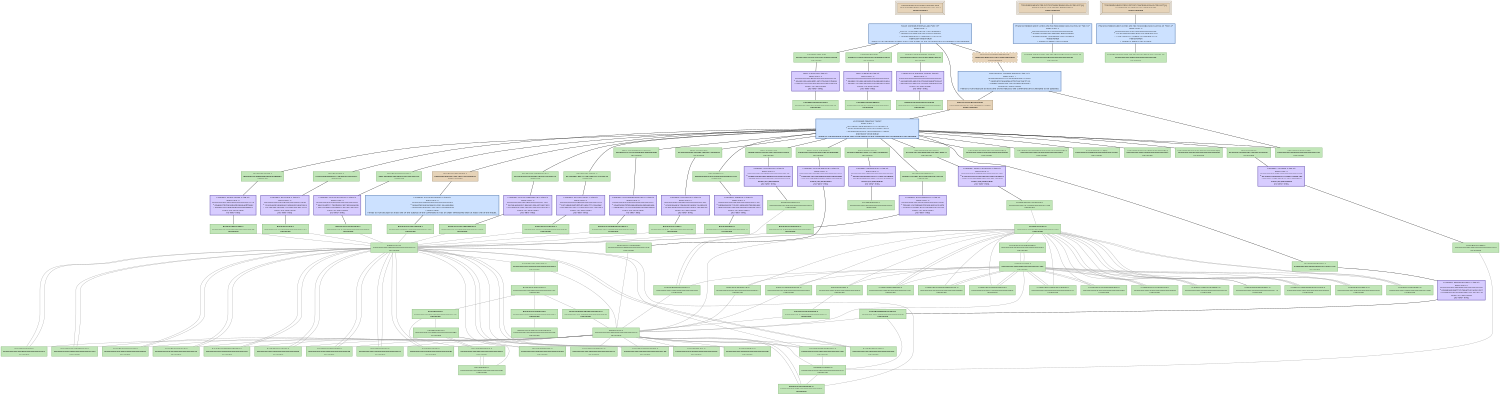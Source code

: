 digraph StoreBit {
   size = "10.000000,8.500000";
   concentrate = false;

   node [ shape = box, style = filled, color = "0.3 0.5 0.6", fillcolor = "0.3 0.2 0.9", fontname = "Monaco", fontsize = "9" ];
   n00001 [ label = "Development/StoreBit.mexmac.app\n74a5839dbfaf097516be28013161a15c\nDepsUpdated", color = "0.1 0.5 0.5", fillcolor = "0.1 0.2 0.9", peripheries = 3 ];
   n00002 [ label = "Contents/Info.plist\n6966552307c56476497679c86d1f9cbd\nUpToDate" ];
   n00003 [ label = "StoreBit.build/Info.plist\n000000004355ff870000000000000295\nUpToDate" ];
   n00004 [ label = "Contents/PkgInfo\n5e8b621536ec480953d1a6888ecc8a94\nUpToDate" ];
   n00005 [ label = "StoreBit.build/PkgInfo\n000000004355ff870000000000000008\nUpToDate" ];
   n00006 [ label = "English.lproj/InfoPlist.strings\n44838d3224e5d1a27ce9528e8f7e024f\nUpToDate" ];
   n00007 [ label = "English.lproj/InfoPlist.strings\n00000000434c45840000000000000228\nUpToDate" ];
   n00008 [ label = "ppc/PsychError.o\n78beb7d3ea1b2cb19b01b3430e7335cf\nUpToDate" ];
   n00009 [ label = "Base/PsychError.c\n00000000434c4585000000000000563d\nUpToDate" ];
   n00010 [ label = "ppc/PsychRegisterProject.o\n3b4df4d31c7a7205eedd604dab9a98f8\nUpToDate" ];
   n00011 [ label = "Base/PsychRegisterProject.c\n00000000434c458500000000000012e6\nUpToDate" ];
   n00012 [ label = "ppc/PsychHelp.o\n6c4958a4e09435d3d91a8e2c14688669\nUpToDate" ];
   n00013 [ label = "Base/PsychHelp.c\n00000000434c811d00000000000005b8\nUpToDate" ];
   n00014 [ label = "ppc/MiniBox.o\n9bd0a3688524647ea90b42b7eb5e1637\nUpToDate" ];
   n00015 [ label = "Base/MiniBox.c\n00000000434c45850000000000000f4f\nUpToDate" ];
   n00016 [ label = "ppc/PsychMemory.o\nf298a01c04de1fc5702e94855a192543\nUpToDate" ];
   n00017 [ label = "Base/PsychMemory.c\n00000000434ca96200000000000003a4\nUpToDate" ];
   n00018 [ label = "ppc/ProjectTable.o\ndb4b687f2c9fdbf9df6d09e46fffb8b2\nUpToDate" ];
   n00019 [ label = "Base/ProjectTable.c\n00000000434c4585000000000000023a\nUpToDate" ];
   n00020 [ label = "ppc/PsychInit.o\n1ca294ad62bdaa4113d3e05b1e8c3287\nUpToDate" ];
   n00021 [ label = "Base/PsychInit.c\n00000000434c45850000000000000759\nUpToDate" ];
   n00022 [ label = "ppc/PsychTimeGlue.o\ncd5a8327e49f8309e655ff63cd68d8d8\nUpToDate" ];
   n00023 [ label = "Base/PsychTimeGlue.c\n000000004355ef98000000000000157f\nUpToDate" ];
   n00024 [ label = "ppc/PsychStructGlue.o\n38b138df8242a4df05cc857852a43675\nUpToDate" ];
   n00025 [ label = "Base/PsychStructGlue.c\n00000000434c45850000000000002bb8\nUpToDate" ];
   n00026 [ label = "ppc/PsychVersioning.o\n98a6dfacd6a69012601dc8136446ba94\nDepsUpdated", color = "0.1 0.5 0.5", fillcolor = "0.1 0.2 0.9" ];
   n00027 [ label = "Base/PsychVersioning.c\n000000004356001300000000000014ee\nUpToDate" ];
   n00028 [ label = "ppc/MODULEVersion.o\ne740ac787499fd488682764e6189f271\nUpToDate" ];
   n00029 [ label = "Screen/MODULEVersion.c\n000000004355ff7d000000000000124e\nUpToDate" ];
   n00030 [ label = "ppc/PsychScriptingGlue.o\n9cc98460a3795283861d564270a26e13\nUpToDate" ];
   n00031 [ label = "Base/PsychScriptingGlue.c\n00000000434c458500000000000105c5\nUpToDate" ];
   n00032 [ label = "ppc/mexversion.o\n3b2f91ee8be0703f47115e6c750fb828\nUpToDate" ];
   n00033 [ label = "src/mexversion.c\n000000004332d94600000000000002d2\nUpToDate" ];
   n00034 [ label = "ppc/PsychAuthors.o\nb374bad51dac7119d74a267731385543\nUpToDate" ];
   n00035 [ label = "Base/PsychAuthors.c\n00000000434c81430000000000000d3b\nUpToDate" ];
   n00036 [ label = "ppc/StoreBit.o\ne53ce561cbf54bcd515a86c7f30ff731\nUpToDate" ];
   n00037 [ label = "StoreBit/StoreBit.c\n00000000434c4585000000000000107c\nUpToDate" ];
   n00038 [ label = "ppc/RegisterProject.o\ne289b08290ca9f2b78ba72013628116c\nUpToDate" ];
   n00039 [ label = "StoreBit/RegisterProject.c\n00000000434c458500000000000003de\nUpToDate" ];
   n00040 [ label = "MacOS/StoreBit.mexmac\n9090eb5ec6e0cf619ce4bda5b511abb9\nDepsUpdated", color = "0.1 0.5 0.5", fillcolor = "0.1 0.2 0.9" ];
   n00041 [ label = "Frameworks/OpenGL.framework[C]\n00000000434ac55900000000000000ee\nUpToDate" ];
   n00042 [ label = "Frameworks/ApplicationServices.framework[C]\n00000000434ac53300000000000000ee\nUpToDate" ];
   n00043 [ label = "2.95.2/libstdc++.a[C]\n00000000434abb590000000000075c68\nUpToDate" ];
   n00044 [ label = "Frameworks/CoreAudio.framework[C]\n00000000434ac55b00000000000000cc\nUpToDate" ];
   n00045 [ label = "Frameworks/CoreServices.framework[C]\n00000000434ac53600000000000000ee\nUpToDate" ];
   n00046 [ label = "mac/mexFunction.map\n000000004332d946000000000000012e\nUpToDate" ];
   n00047 [ label = "<StoreBit.build/Script-2F57E37B08CEB64200A5CF85.sh>[A]\ne094a55d0a515dcaeed41fed7f938e50\nDepsUpdated", color = "0.1 0.5 0.5", fillcolor = "0.1 0.2 0.9", peripheries = 3 ];
   n00048 [ label = "StoreBit.build/Script-2F57E37B08CEB64200A5CF85.sh\n000000004355ff8700000000000000ec\nUpToDate" ];
   n00049 [ label = "<StoreBit.build/Script-2F57E37C08CEB64200A5CF85.sh>[A]\n15cb7936f52179d8637a1a34d68767f5\nDepsUpdated", color = "0.1 0.5 0.5", fillcolor = "0.1 0.2 0.9", peripheries = 3 ];
   n00050 [ label = "StoreBit.build/Script-2F57E37C08CEB64200A5CF85.sh\n000000004355ff87000000000000003e\nUpToDate" ];
   n00051 [ label = "<MacOS/StoreBit.mexmac>\nbebf8026fbec99c19b164f96cdb65bb2\nDepsUpdated", color = "0.1 0.5 0.5", fillcolor = "0.1 0.2 0.9", style = "filled,dashed" ];
   n00052 [ label = "Base/Psych.h\n00000000435548b60000000000000410\nUpToDate" ];
   n00053 [ label = "Base/Psych.h\n00000000435548b60000000000000410\nUpToDate" ];
   n00054 [ label = "Screen/Screen.h\n000000004355f28e00000000000012e0\nUpToDate" ];
   n00055 [ label = "StoreBit/StoreBit.h\n00000000434c4585000000000000021b\nUpToDate" ];
   n00056 [ label = "Base/PsychConstants.h\n00000000435548d4000000000000080d\nUpToDate" ];
   n00057 [ label = "Base/MiniBox.h\n00000000435548d400000000000004d6\nUpToDate" ];
   n00058 [ label = "Base/ProjectTable.h\n00000000435548d400000000000002f6\nUpToDate" ];
   n00059 [ label = "Base/PsychError.h\n00000000435548d40000000000001fe7\nUpToDate" ];
   n00060 [ label = "Base/PsychScriptingGlue.h\n00000000435548f30000000000001a37\nUpToDate" ];
   n00061 [ label = "Base/PsychStructGlue.h\n000000004355496c0000000000000bcc\nUpToDate" ];
   n00062 [ label = "Base/PsychCellGlue.h\n00000000434c458500000000000005c5\nUpToDate" ];
   n00063 [ label = "Base/PsychRegisterProject.h\n00000000435548d400000000000003f1\nUpToDate" ];
   n00064 [ label = "Base/PsychAuthors.h\n00000000435548d400000000000005e9\nUpToDate" ];
   n00065 [ label = "Base/PsychVersioning.h\n00000000435548f300000000000004dd\nUpToDate" ];
   n00066 [ label = "Base/PsychHelp.h\n00000000434c45850000000000000357\nUpToDate" ];
   n00067 [ label = "Base/PsychInit.h\n00000000435548f300000000000002db\nUpToDate" ];
   n00068 [ label = "Base/PsychMemory.h\n00000000435548d40000000000000473\nUpToDate" ];
   n00069 [ label = "Base/PsychTimeGlue.h\n000000004355ef010000000000000483\nUpToDate" ];
   n00070 [ label = "Base/PsychInstrument.h\n00000000435548d400000000000001a8\nUpToDate" ];
   n00071 [ label = "StoreBit/RegisterProject.h\n00000000434c458500000000000001b9\nUpToDate" ];
   n00072 [ label = "Base/TimeLists.h\n00000000435548f300000000000002a9\nUpToDate" ];
   n00073 [ label = "Screen/PsychRects.h\n00000000434c458500000000000005d5\nUpToDate" ];
   n00074 [ label = "Screen/ScreenTypes.h\n00000000434c458500000000000013b6\nUpToDate" ];
   n00075 [ label = "Screen/PsychVideoGlue.h\n00000000434c458500000000000005d4\nUpToDate" ];
   n00076 [ label = "Screen/PsychScreenGlue.h\n00000000434c45850000000000000d6d\nUpToDate" ];
   n00077 [ label = "Screen/PsychWindowTextGlue.h\n00000000434c458500000000000008ee\nUpToDate" ];
   n00078 [ label = "Screen/WindowBank.h\n000000004355e68c0000000000001b31\nUpToDate" ];
   n00079 [ label = "Screen/PsychWindowGlue.h\n000000004355e21f0000000000000a66\nUpToDate" ];
   n00080 [ label = "Screen/PsychTextureSupport.h\n000000004355a03b0000000000000370\nUpToDate" ];
   n00081 [ label = "Screen/PsychAlphaBlending.h\n00000000434c458500000000000004fb\nUpToDate" ];
   n00082 [ label = "Screen/ScreenArguments.h\n00000000434c45850000000000000ca3\nUpToDate" ];
   n00083 [ label = "Screen/RegisterProject.h\n00000000434c45850000000000000284\nUpToDate" ];
   n00084 [ label = "Screen/WindowHelpers.h\n00000000434c45850000000000000773\nUpToDate" ];
   n00085 [ label = "Fonts/PsychFontGlue.h\n00000000434c45850000000000000e47\nUpToDate" ];
   n00086 [ label = "Fonts/ScreenFontGlue.h\n00000000434c45850000000000000260\nUpToDate" ];
   n00087 [ label = "Fonts/FontInfo.h\n00000000434c45850000000000000ef4\nUpToDate" ];
   n00088 [ label = "Screen/ScreenPreferenceState.h\n000000004355d9f300000000000006ba\nUpToDate" ];
   n00089 [ label = "Base/PsychIncludes.h\n00000000435548d4000000000000074c\nUpToDate" ];
   n00090 [ label = "Screen/Screen.h\n000000004355f28e00000000000012e0\nUpToDate" ];
   n00091 [ label = "Fonts/PsychFontGlue.h\n00000000434c45850000000000000e47\nUpToDate" ];
   n00092 [ label = "Base/PsychPlatform.h\n00000000435548d40000000000000589\nUpToDate" ];
   n00093 [ label = "include/mex.h\n000000004332d9460000000000003742\nUpToDate" ];
   n00094 [ label = "OS9ToolboxFragments/Events.h\n00000000434c45850000000000000236\nUpToDate" ];
   n00095 [ label = "Base/PsychPlatformConstants.h\n000000004355492f000000000000070e\nUpToDate" ];
   n00096 [ label = "include/matrix.h\n000000004332d9460000000000009ff2\nUpToDate" ];
   n00097 [ label = "include/mwdebug.h\n000000004332d9460000000000002b3c\nUpToDate" ];
   n00098 [ label = "include/tmwtypes.h\n000000004332d946000000000000458d\nUpToDate" ];
   n00099 [ label = "include/mat.h\n000000004332d94600000000000023ab\nUpToDate" ];

   node [ shape = box, style = "filled,bold", color = "0.7 0.5 0.7", fillcolor = "0.7 0.2 1.0", fontname = "Monaco", fontsize = "9" ];
   c00001 [ label = "PBXCp Info.plist <wt:0>\nwaitCount: 0\n000000004355ff870000000000000295\n^ 6966552344909bf1497679c86d1f9e28\n= 6966552307c56476497679c86d1f9cbd\nDoesNotNeedToRun\n(no 'why' info)" ];
   c00002 [ label = "PBXCp PkgInfo <wt:0>\nwaitCount: 0\n00000000000000000000000000000000\n^ 5e8b621536ec480953d1a6888ecc8a94\n= 5e8b621536ec480953d1a6888ecc8a94\nDoesNotNeedToRun\n(no 'why' info)" ];
   c00003 [ label = "CpResource InfoPlist.strings <wt:4>\nwaitCount: 0\n00000000000000000000000000000000\n^ 44838d3224e5d1a27ce9528e8f7e024f\n= 44838d3224e5d1a27ce9528e8f7e024f\nDoesNotNeedToRun\n(no 'why' info)" ];
   c00004 [ label = "CompileC PsychError.o <wt:6>\nwaitCount: 0\n000000004355492f0000000000004529\n^ 78beb7d3a94e659e9b01b3430e7370e6\n= 78beb7d3ea1b2cb19b01b3430e7335cf\nDoesNotNeedToRun\n(no 'why' info)" ];
   c00005 [ label = "CompileC PsychRegisterProject.o <wt:6>\nwaitCount: 0\n000000004355492f00000000000001f2\n^ 3b4df4d35f2f3b2aeedd604dab9a990a\n= 3b4df4d31c7a7205eedd604dab9a98f8\nDoesNotNeedToRun\n(no 'why' info)" ];
   c00006 [ label = "CompileC PsychHelp.o <wt:6>\nwaitCount: 0\n0000000043558db700000000000016ac\n^ 6c4958a4a3c1b864d91a8e2c146890c5\n= 6c4958a4e09435d3d91a8e2c14688669\nDoesNotNeedToRun\n(no 'why' info)" ];
   c00007 [ label = "CompileC MiniBox.o <wt:6>\nwaitCount: 0\n000000004355492f0000000000001c5b\n^ 9bd0a368c6712d51a90b42b7eb5e0a6c\n= 9bd0a3688524647ea90b42b7eb5e1637\nDoesNotNeedToRun\n(no 'why' info)" ];
   c00008 [ label = "CompileC PsychMemory.o <wt:6>\nwaitCount: 0\n000000004355a5c800000000000010b0\n^ f298a01c478bba0d702e94855a1935f3\n= f298a01c04de1fc5702e94855a192543\nDoesNotNeedToRun\n(no 'why' info)" ];
   c00009 [ label = "CompileC ProjectTable.o <wt:6>\nwaitCount: 0\n000000004355492f000000000000112e\n^ db4b687f6fca92d6df6d09e46fffa99c\n= db4b687f2c9fdbf9df6d09e46fffb8b2\nDoesNotNeedToRun\n(no 'why' info)" ];
   c00010 [ label = "CompileC PsychInit.o <wt:6>\nwaitCount: 0\n000000004355492f000000000000144d\n^ 1ca294ad21e8e36e13d3e05b1e8c26ca\n= 1ca294ad62bdaa4113d3e05b1e8c3287\nDoesNotNeedToRun\n(no 'why' info)" ];
   c00011 [ label = "CompileC PsychTimeGlue.o <wt:6>\nwaitCount: 0\n000000004355ee420000000000001302\n^ cd5a8327a7ca6d4be655ff63cd68cbda\n= cd5a8327e49f8309e655ff63cd68d8d8\nDoesNotNeedToRun\n(no 'why' info)" ];
   c00012 [ label = "CompileC PsychStructGlue.o <wt:6>\nwaitCount: 0\n000000004355492f00000000000038ac\n^ 38b138dfc117edf005cc857852a40ed9\n= 38b138df8242a4df05cc857852a43675\nDoesNotNeedToRun\n(no 'why' info)" ];
   c00013 [ label = "CompileC PsychVersioning.o <wt:6>\nwaitCount: 0\n00000000434f0cb900000000000007fa\n^ 98a6dfac95e99cab601dc8136446bd6e\n= 98a6dfacd6a69012601dc8136446ba94\nNeedsToRun\nNeeds to run because at least one of the outputs of the command is has an older timestamp than at least one of the inputs.", color = "0.6 0.5 0.7", fillcolor = "0.6 0.2 1.0" ];
   c00014 [ label = "CompileC MODULEVersion.o <wt:6>\nwaitCount: 0\n000000004355ff7d000000000000124e\n^ e740ac7837cc02358682764e6189e03f\n= e740ac787499fd488682764e6189f271\nDoesNotNeedToRun\n(no 'why' info)" ];
   c00015 [ label = "CompileC PsychScriptingGlue.o <wt:6>\nwaitCount: 0\n000000004355492f00000000000116d1\n^ 9cc98460e02c1bac861d564270a378c2\n= 9cc98460a3795283861d564270a26e13\nDoesNotNeedToRun\n(no 'why' info)" ];
   c00016 [ label = "CompileC mexversion.o <wt:6>\nwaitCount: 0\n000000004332d94600000000000002d2\n^ 3b2f91eec8d2a97947115e6c750fbafa\n= 3b2f91ee8be0703f47115e6c750fb828\nDoesNotNeedToRun\n(no 'why' info)" ];
   c00017 [ label = "CompileC PsychAuthors.o <wt:6>\nwaitCount: 0\n0000000043558de90000000000001e2f\n^ b374bad55ef9fcf0d74a267731384b6c\n= b374bad51dac7119d74a267731385543\nDoesNotNeedToRun\n(no 'why' info)" ];
   c00018 [ label = "CompileC StoreBit.o <wt:6>\nwaitCount: 0\n000000004355ef0100000000000016e4\n^ e53ce56188a0a4cc515a86c7f30fe1d5\n= e53ce561cbf54bcd515a86c7f30ff731\nDoesNotNeedToRun\n(no 'why' info)" ];
   c00019 [ label = "CompileC RegisterProject.o <wt:6>\nwaitCount: 0\n000000004355eedb000000000000033b\n^ e289b082d39f71f078ba720136281257\n= e289b08290ca9f2b78ba72013628116c\nDoesNotNeedToRun\n(no 'why' info)" ];
   c00020 [ label = "Ld StoreBit.mexmac <wt:6>\nwaitCount: 1\n1831d69673bdceb383fd7c761a030c16\n^ 88a13dc8b55d01d21f19c1d3af12a7af\n= 9090eb5ec6e0cf619ce4bda5b511abb9\nIndirectlyNeedsToRun\nNeeds to run because at least one of the inputs to the command are scheduled to be updated.", color = "0.6 0.5 0.7", fillcolor = "0.6 0.2 1.0" ];
   c00021 [ label = "PhaseScriptExecution Script-2F57E37B08CEB64200A5CF85.sh <wt:10>\nwaitCount: 0\n000000004355ff8700000000000000ec\n^ e094a55d4904a24deed41fed7f938ebc\n= e094a55d0a515dcaeed41fed7f938e50\nNeedsToRun\n1 output is always out-of-date", color = "0.6 0.5 0.7", fillcolor = "0.6 0.2 1.0" ];
   c00022 [ label = "PhaseScriptExecution Script-2F57E37C08CEB64200A5CF85.sh <wt:12>\nwaitCount: 0\n000000004355ff87000000000000003e\n^ 15cb7936b674865f637a1a34d68767cb\n= 15cb7936f52179d8637a1a34d68767f5\nNeedsToRun\n1 output is always out-of-date", color = "0.6 0.5 0.7", fillcolor = "0.6 0.2 1.0" ];
   c00023 [ label = "EditSymbols StoreBit.mexmac <wt:13>\nwaitCount: 1\n9090eb5e85d216279ce4bda5b511aa97\n^ 2e2f6b787e3e8fe607f2f23378a7f125\n= bebf8026fbec99c19b164f96cdb65bb2\nIndirectlyNeedsToRun\nNeeds to run because at least one of the inputs to the command are scheduled to be updated.", color = "0.6 0.5 0.7", fillcolor = "0.6 0.2 1.0" ];
   c00024 [ label = "Touch StoreBit.mexmac.app <wt:14>\nwaitCount: 2\n5d41d17c28c0ab7d61bc7ffd140ae46d\n^ 29e452e1976fa208770257fc256b4531\n= 74a5839dbfaf097516be28013161a15c\nIndirectlyNeedsToRun\nNeeds to run because at least one of the inputs to the command are scheduled to be updated.", color = "0.6 0.5 0.7", fillcolor = "0.6 0.2 1.0" ];

   edge [ style = solid, color = black, arrowhead = none, arrowtail = normal ];
   n00001 -> { c00024 };
   n00002 -> { c00001 };
   n00004 -> { c00002 };
   n00006 -> { c00003 };
   n00008 -> { c00004 };
   n00010 -> { c00005 };
   n00012 -> { c00006 };
   n00014 -> { c00007 };
   n00016 -> { c00008 };
   n00018 -> { c00009 };
   n00020 -> { c00010 };
   n00022 -> { c00011 };
   n00024 -> { c00012 };
   n00026 -> { c00013 };
   n00028 -> { c00014 };
   n00030 -> { c00015 };
   n00032 -> { c00016 };
   n00034 -> { c00017 };
   n00036 -> { c00018 };
   n00038 -> { c00019 };
   n00040 -> { c00020 };
   n00047 -> { c00021 };
   n00049 -> { c00022 };
   n00051 -> { c00023 };
   c00001 -> { n00003 };
   c00002 -> { n00005 n00005 };
   c00003 -> { n00007 n00007 };
   c00004 -> { n00009 };
   c00005 -> { n00011 };
   c00006 -> { n00013 };
   c00007 -> { n00015 };
   c00008 -> { n00017 };
   c00009 -> { n00019 };
   c00010 -> { n00021 };
   c00011 -> { n00023 };
   c00012 -> { n00025 };
   c00013 -> { n00027 };
   c00014 -> { n00029 };
   c00015 -> { n00031 };
   c00016 -> { n00033 };
   c00017 -> { n00035 };
   c00018 -> { n00037 };
   c00019 -> { n00039 };
   c00020 -> { n00008 n00010 n00012 n00014 n00016 n00018 n00020 n00022 n00024 n00026 n00028 n00030 n00032 n00034 n00036 n00038 n00041 n00042 n00043 n00044 n00045 n00046 };
   c00021 -> { n00048 };
   c00022 -> { n00050 };
   c00023 -> { n00040 n00046 };
   c00024 -> { n00002 n00004 n00006 n00040 n00051 };

   edge [ style = solid, color = gray60, arrowhead = none, arrowtail = normal ];
   n00009 -> { n00052 };
   n00011 -> { n00052 };
   n00013 -> { n00052 };
   n00015 -> { n00052 };
   n00017 -> { n00052 };
   n00019 -> { n00052 };
   n00021 -> { n00052 };
   n00023 -> { n00053 };
   n00025 -> { n00052 };
   n00027 -> { n00052 };
   n00029 -> { n00054 };
   n00031 -> { n00052 };
   n00035 -> { n00052 };
   n00037 -> { n00055 };
   n00039 -> { n00053 n00055 };
   n00052 -> { n00056 n00057 n00058 n00059 n00060 n00061 n00062 n00063 n00064 n00065 n00066 n00067 n00068 n00069 n00070 n00071 n00072 };
   n00053 -> { n00056 n00057 n00058 n00059 n00060 n00061 n00062 n00063 n00064 n00065 n00066 n00067 n00068 n00069 n00070 n00071 n00072 };
   n00054 -> { n00053 n00073 n00074 n00075 n00076 n00077 n00078 n00079 n00080 n00081 n00082 n00083 n00084 n00085 n00086 n00087 n00088 };
   n00055 -> { n00053 n00069 };
   n00056 -> { n00089 };
   n00057 -> { n00052 };
   n00058 -> { n00052 };
   n00059 -> { n00052 };
   n00060 -> { n00052 };
   n00061 -> { n00052 };
   n00062 -> { n00052 };
   n00063 -> { n00052 };
   n00064 -> { n00052 };
   n00065 -> { n00052 };
   n00066 -> { n00052 };
   n00067 -> { n00052 };
   n00069 -> { n00053 };
   n00070 -> { n00052 };
   n00071 -> { n00053 n00055 };
   n00073 -> { n00054 };
   n00074 -> { n00054 };
   n00075 -> { n00090 };
   n00076 -> { n00090 };
   n00077 -> { n00090 };
   n00078 -> { n00054 };
   n00079 -> { n00090 };
   n00080 -> { n00090 };
   n00081 -> { n00090 };
   n00082 -> { n00054 };
   n00083 -> { n00053 n00054 };
   n00085 -> { n00053 };
   n00086 -> { n00053 };
   n00087 -> { n00091 };
   n00088 -> { n00054 };
   n00089 -> { n00092 n00093 n00093 n00094 n00093 };
   n00090 -> { n00053 n00073 n00074 n00075 n00076 n00077 n00078 n00079 n00080 n00081 n00082 n00083 n00084 n00085 n00086 n00087 n00088 };
   n00091 -> { n00053 };
   n00092 -> { n00095 };
   n00093 -> { n00096 n00096 n00097 };
   n00094 -> { n00053 };
   n00096 -> { n00098 n00097 };
   n00097 -> { n00096 n00099 };
   n00099 -> { n00096 n00097 };
}
